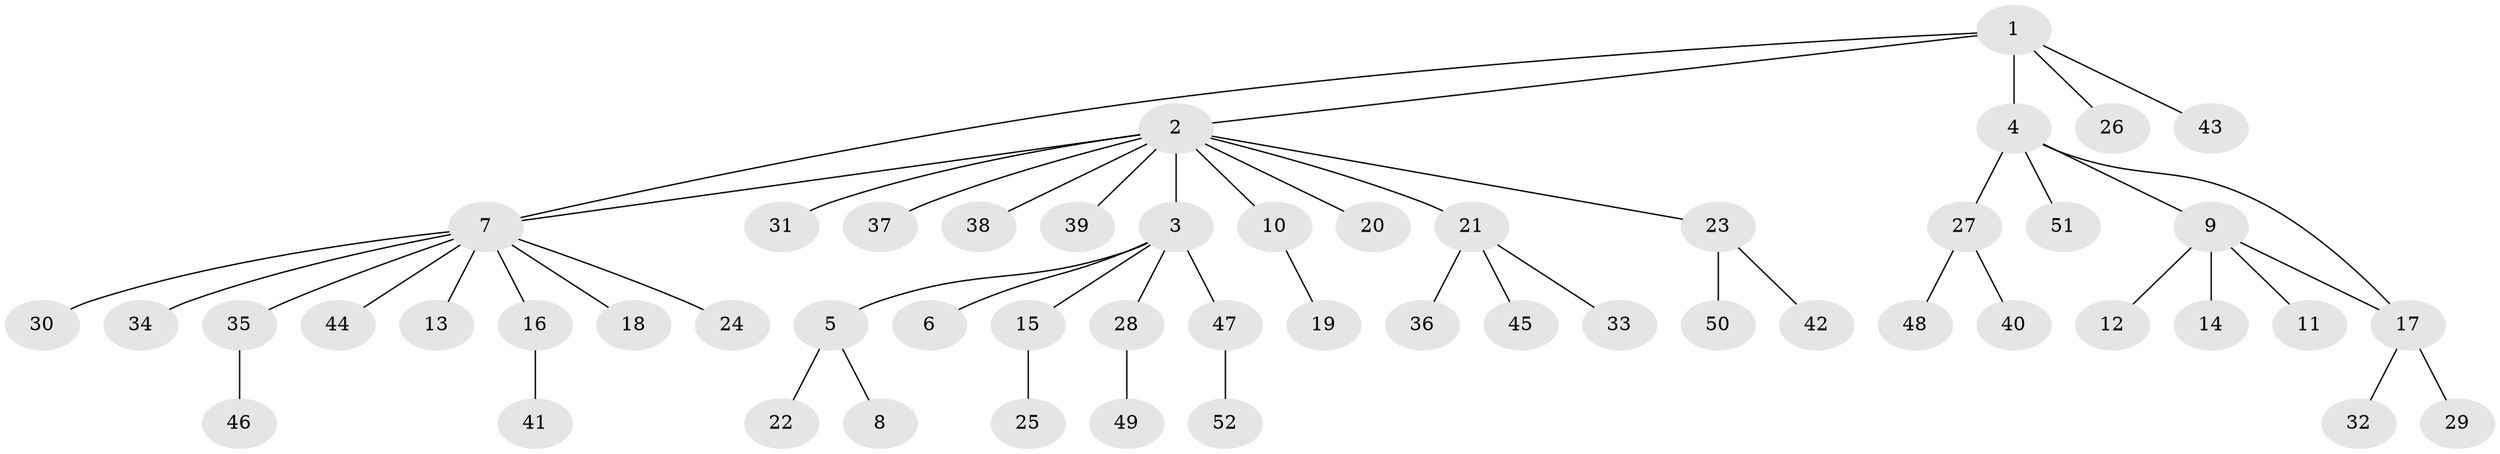 // coarse degree distribution, {4: 0.02631578947368421, 10: 0.02631578947368421, 5: 0.05263157894736842, 2: 0.07894736842105263, 9: 0.02631578947368421, 1: 0.7368421052631579, 6: 0.02631578947368421, 3: 0.02631578947368421}
// Generated by graph-tools (version 1.1) at 2025/52/02/27/25 19:52:00]
// undirected, 52 vertices, 53 edges
graph export_dot {
graph [start="1"]
  node [color=gray90,style=filled];
  1;
  2;
  3;
  4;
  5;
  6;
  7;
  8;
  9;
  10;
  11;
  12;
  13;
  14;
  15;
  16;
  17;
  18;
  19;
  20;
  21;
  22;
  23;
  24;
  25;
  26;
  27;
  28;
  29;
  30;
  31;
  32;
  33;
  34;
  35;
  36;
  37;
  38;
  39;
  40;
  41;
  42;
  43;
  44;
  45;
  46;
  47;
  48;
  49;
  50;
  51;
  52;
  1 -- 2;
  1 -- 4;
  1 -- 7;
  1 -- 26;
  1 -- 43;
  2 -- 3;
  2 -- 7;
  2 -- 10;
  2 -- 20;
  2 -- 21;
  2 -- 23;
  2 -- 31;
  2 -- 37;
  2 -- 38;
  2 -- 39;
  3 -- 5;
  3 -- 6;
  3 -- 15;
  3 -- 28;
  3 -- 47;
  4 -- 9;
  4 -- 17;
  4 -- 27;
  4 -- 51;
  5 -- 8;
  5 -- 22;
  7 -- 13;
  7 -- 16;
  7 -- 18;
  7 -- 24;
  7 -- 30;
  7 -- 34;
  7 -- 35;
  7 -- 44;
  9 -- 11;
  9 -- 12;
  9 -- 14;
  9 -- 17;
  10 -- 19;
  15 -- 25;
  16 -- 41;
  17 -- 29;
  17 -- 32;
  21 -- 33;
  21 -- 36;
  21 -- 45;
  23 -- 42;
  23 -- 50;
  27 -- 40;
  27 -- 48;
  28 -- 49;
  35 -- 46;
  47 -- 52;
}
